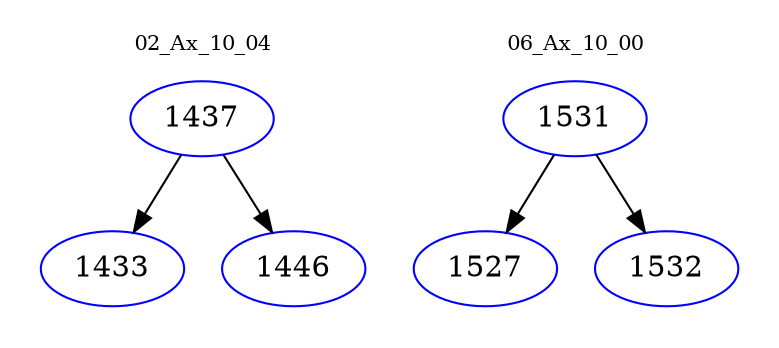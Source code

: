 digraph{
subgraph cluster_0 {
color = white
label = "02_Ax_10_04";
fontsize=10;
T0_1437 [label="1437", color="blue"]
T0_1437 -> T0_1433 [color="black"]
T0_1433 [label="1433", color="blue"]
T0_1437 -> T0_1446 [color="black"]
T0_1446 [label="1446", color="blue"]
}
subgraph cluster_1 {
color = white
label = "06_Ax_10_00";
fontsize=10;
T1_1531 [label="1531", color="blue"]
T1_1531 -> T1_1527 [color="black"]
T1_1527 [label="1527", color="blue"]
T1_1531 -> T1_1532 [color="black"]
T1_1532 [label="1532", color="blue"]
}
}
